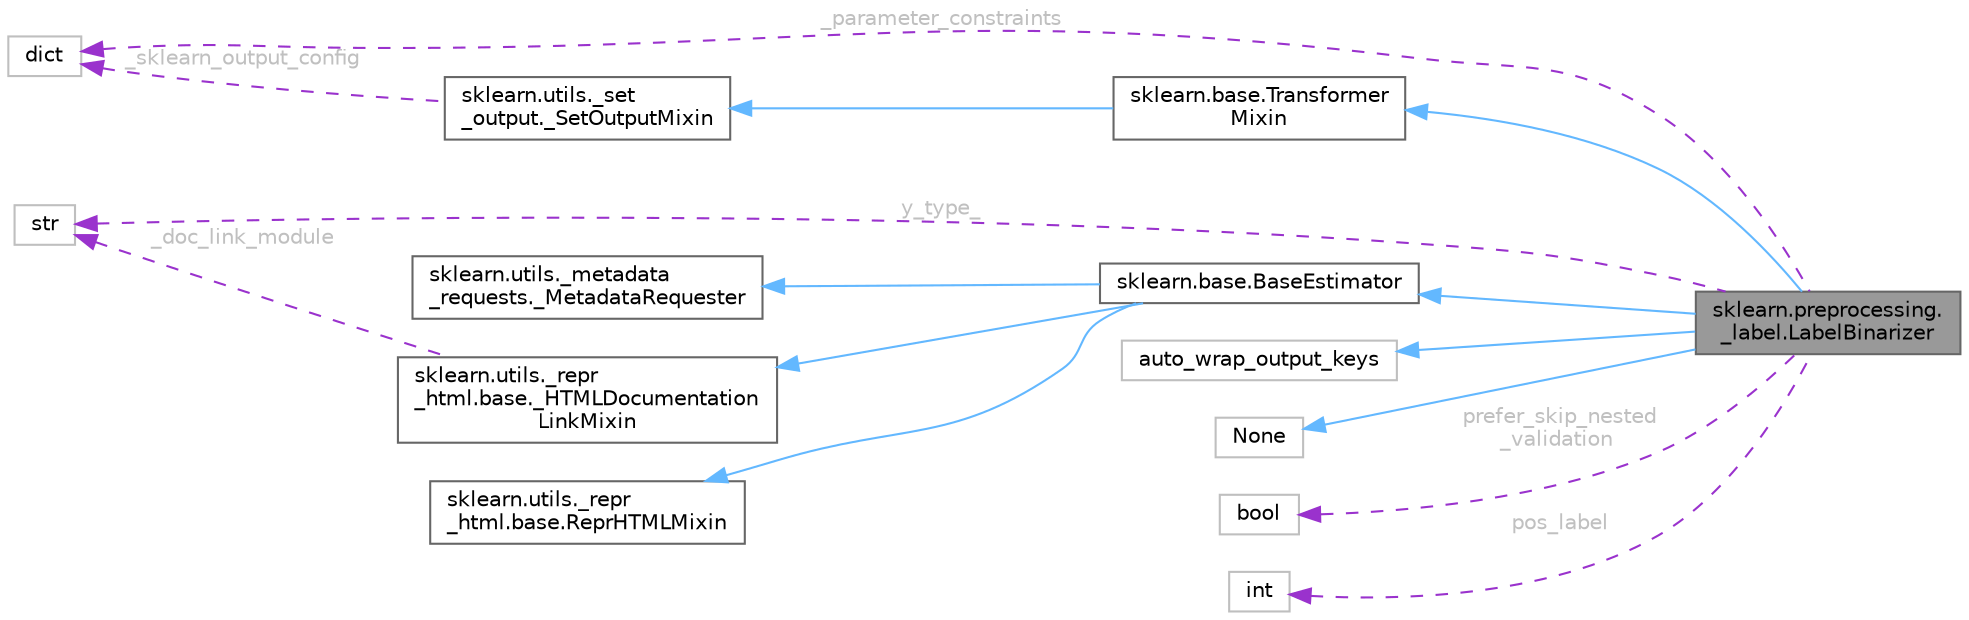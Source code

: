 digraph "sklearn.preprocessing._label.LabelBinarizer"
{
 // LATEX_PDF_SIZE
  bgcolor="transparent";
  edge [fontname=Helvetica,fontsize=10,labelfontname=Helvetica,labelfontsize=10];
  node [fontname=Helvetica,fontsize=10,shape=box,height=0.2,width=0.4];
  rankdir="LR";
  Node1 [id="Node000001",label="sklearn.preprocessing.\l_label.LabelBinarizer",height=0.2,width=0.4,color="gray40", fillcolor="grey60", style="filled", fontcolor="black",tooltip=" "];
  Node2 -> Node1 [id="edge1_Node000001_Node000002",dir="back",color="steelblue1",style="solid",tooltip=" "];
  Node2 [id="Node000002",label="sklearn.base.Transformer\lMixin",height=0.2,width=0.4,color="gray40", fillcolor="white", style="filled",URL="$d7/d72/classsklearn_1_1base_1_1TransformerMixin.html",tooltip=" "];
  Node3 -> Node2 [id="edge2_Node000002_Node000003",dir="back",color="steelblue1",style="solid",tooltip=" "];
  Node3 [id="Node000003",label="sklearn.utils._set\l_output._SetOutputMixin",height=0.2,width=0.4,color="gray40", fillcolor="white", style="filled",URL="$d3/d75/classsklearn_1_1utils_1_1__set__output_1_1__SetOutputMixin.html",tooltip=" "];
  Node4 -> Node3 [id="edge3_Node000003_Node000004",dir="back",color="darkorchid3",style="dashed",tooltip=" ",label=" _sklearn_output_config",fontcolor="grey" ];
  Node4 [id="Node000004",label="dict",height=0.2,width=0.4,color="grey75", fillcolor="white", style="filled",tooltip=" "];
  Node5 -> Node1 [id="edge4_Node000001_Node000005",dir="back",color="steelblue1",style="solid",tooltip=" "];
  Node5 [id="Node000005",label="sklearn.base.BaseEstimator",height=0.2,width=0.4,color="gray40", fillcolor="white", style="filled",URL="$d3/d20/classsklearn_1_1base_1_1BaseEstimator.html",tooltip=" "];
  Node6 -> Node5 [id="edge5_Node000005_Node000006",dir="back",color="steelblue1",style="solid",tooltip=" "];
  Node6 [id="Node000006",label="sklearn.utils._repr\l_html.base.ReprHTMLMixin",height=0.2,width=0.4,color="gray40", fillcolor="white", style="filled",URL="$d3/d50/classsklearn_1_1utils_1_1__repr__html_1_1base_1_1ReprHTMLMixin.html",tooltip=" "];
  Node7 -> Node5 [id="edge6_Node000005_Node000007",dir="back",color="steelblue1",style="solid",tooltip=" "];
  Node7 [id="Node000007",label="sklearn.utils._repr\l_html.base._HTMLDocumentation\lLinkMixin",height=0.2,width=0.4,color="gray40", fillcolor="white", style="filled",URL="$d5/d05/classsklearn_1_1utils_1_1__repr__html_1_1base_1_1__HTMLDocumentationLinkMixin.html",tooltip=" "];
  Node8 -> Node7 [id="edge7_Node000007_Node000008",dir="back",color="darkorchid3",style="dashed",tooltip=" ",label=" _doc_link_module",fontcolor="grey" ];
  Node8 [id="Node000008",label="str",height=0.2,width=0.4,color="grey75", fillcolor="white", style="filled",tooltip=" "];
  Node9 -> Node5 [id="edge8_Node000005_Node000009",dir="back",color="steelblue1",style="solid",tooltip=" "];
  Node9 [id="Node000009",label="sklearn.utils._metadata\l_requests._MetadataRequester",height=0.2,width=0.4,color="gray40", fillcolor="white", style="filled",URL="$d6/dfa/classsklearn_1_1utils_1_1__metadata__requests_1_1__MetadataRequester.html",tooltip=" "];
  Node10 -> Node1 [id="edge9_Node000001_Node000010",dir="back",color="steelblue1",style="solid",tooltip=" "];
  Node10 [id="Node000010",label="auto_wrap_output_keys",height=0.2,width=0.4,color="grey75", fillcolor="white", style="filled",URL="$d5/d72/classauto__wrap__output__keys.html",tooltip=" "];
  Node11 -> Node1 [id="edge10_Node000001_Node000011",dir="back",color="steelblue1",style="solid",tooltip=" "];
  Node11 [id="Node000011",label="None",height=0.2,width=0.4,color="grey75", fillcolor="white", style="filled",tooltip=" "];
  Node4 -> Node1 [id="edge11_Node000001_Node000004",dir="back",color="darkorchid3",style="dashed",tooltip=" ",label=" _parameter_constraints",fontcolor="grey" ];
  Node12 -> Node1 [id="edge12_Node000001_Node000012",dir="back",color="darkorchid3",style="dashed",tooltip=" ",label=" prefer_skip_nested\l_validation",fontcolor="grey" ];
  Node12 [id="Node000012",label="bool",height=0.2,width=0.4,color="grey75", fillcolor="white", style="filled",tooltip=" "];
  Node13 -> Node1 [id="edge13_Node000001_Node000013",dir="back",color="darkorchid3",style="dashed",tooltip=" ",label=" pos_label",fontcolor="grey" ];
  Node13 [id="Node000013",label="int",height=0.2,width=0.4,color="grey75", fillcolor="white", style="filled",tooltip=" "];
  Node8 -> Node1 [id="edge14_Node000001_Node000008",dir="back",color="darkorchid3",style="dashed",tooltip=" ",label=" y_type_",fontcolor="grey" ];
}
